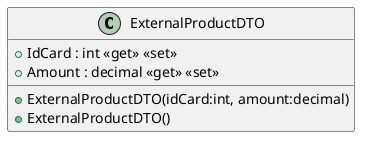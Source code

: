 @startuml
class ExternalProductDTO {
    + IdCard : int <<get>> <<set>>
    + Amount : decimal <<get>> <<set>>
    + ExternalProductDTO(idCard:int, amount:decimal)
    + ExternalProductDTO()
}
@enduml
